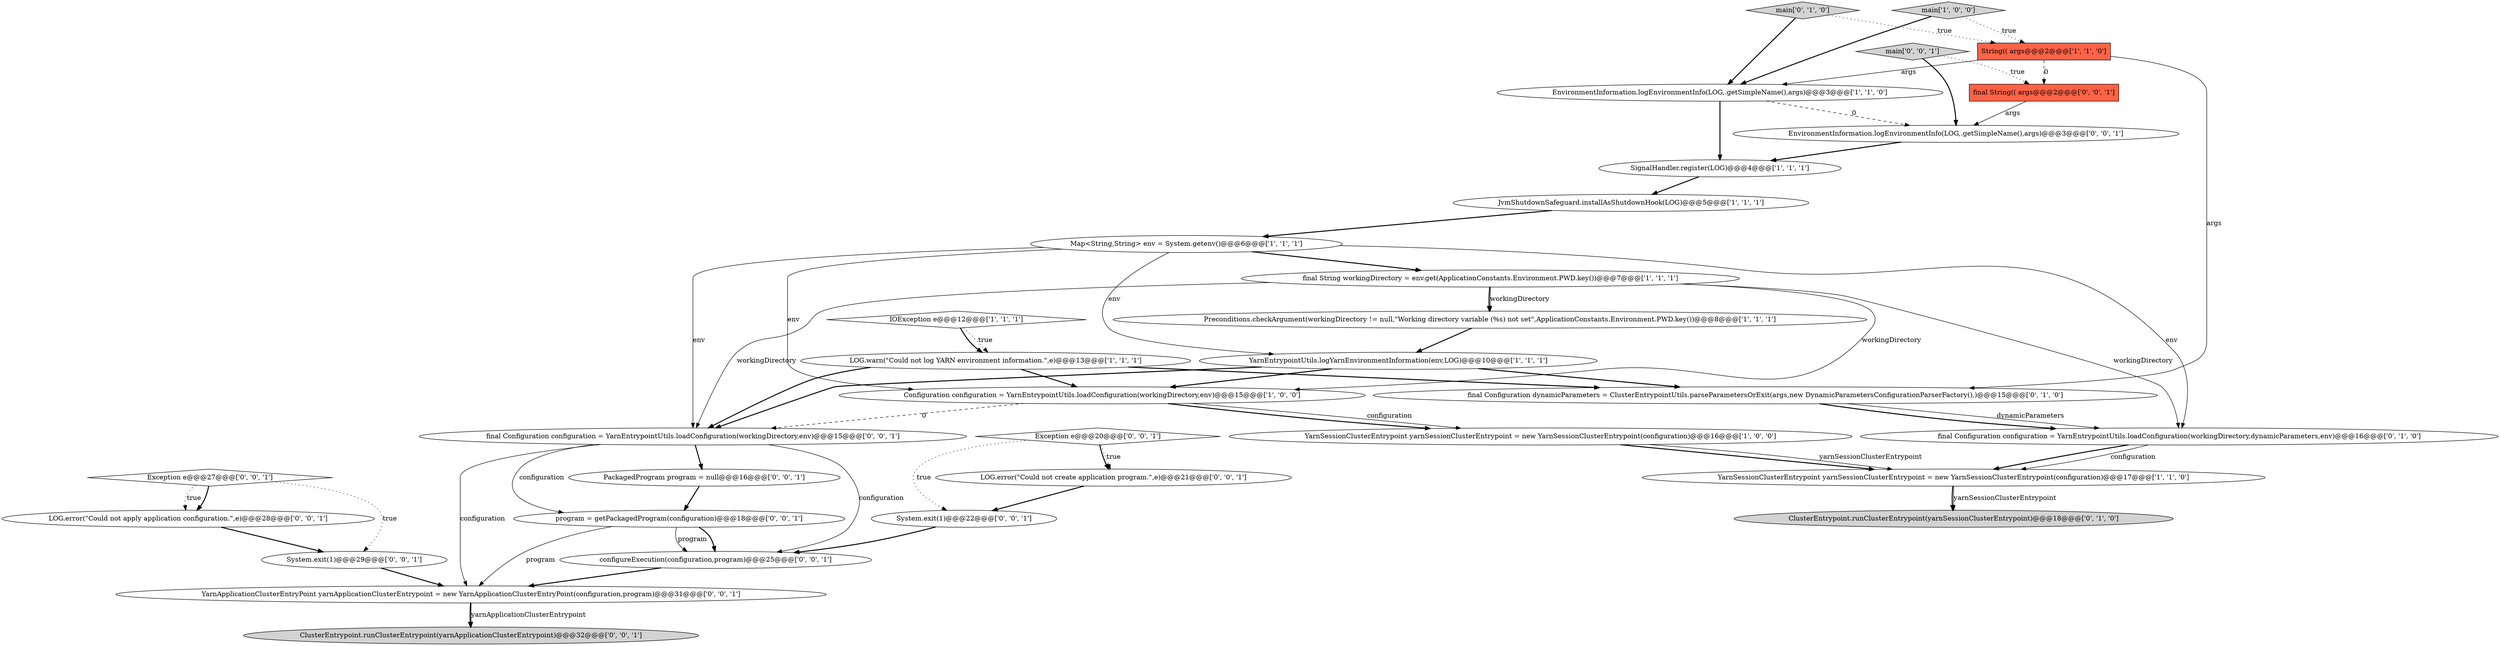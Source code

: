 digraph {
2 [style = filled, label = "SignalHandler.register(LOG)@@@4@@@['1', '1', '1']", fillcolor = white, shape = ellipse image = "AAA0AAABBB1BBB"];
20 [style = filled, label = "System.exit(1)@@@29@@@['0', '0', '1']", fillcolor = white, shape = ellipse image = "AAA0AAABBB3BBB"];
8 [style = filled, label = "Map<String,String> env = System.getenv()@@@6@@@['1', '1', '1']", fillcolor = white, shape = ellipse image = "AAA0AAABBB1BBB"];
32 [style = filled, label = "LOG.error(\"Could not create application program.\",e)@@@21@@@['0', '0', '1']", fillcolor = white, shape = ellipse image = "AAA0AAABBB3BBB"];
18 [style = filled, label = "ClusterEntrypoint.runClusterEntrypoint(yarnApplicationClusterEntrypoint)@@@32@@@['0', '0', '1']", fillcolor = lightgray, shape = ellipse image = "AAA0AAABBB3BBB"];
15 [style = filled, label = "main['0', '1', '0']", fillcolor = lightgray, shape = diamond image = "AAA0AAABBB2BBB"];
19 [style = filled, label = "program = getPackagedProgram(configuration)@@@18@@@['0', '0', '1']", fillcolor = white, shape = ellipse image = "AAA0AAABBB3BBB"];
4 [style = filled, label = "YarnSessionClusterEntrypoint yarnSessionClusterEntrypoint = new YarnSessionClusterEntrypoint(configuration)@@@16@@@['1', '0', '0']", fillcolor = white, shape = ellipse image = "AAA0AAABBB1BBB"];
27 [style = filled, label = "configureExecution(configuration,program)@@@25@@@['0', '0', '1']", fillcolor = white, shape = ellipse image = "AAA0AAABBB3BBB"];
11 [style = filled, label = "String(( args@@@2@@@['1', '1', '0']", fillcolor = tomato, shape = box image = "AAA0AAABBB1BBB"];
22 [style = filled, label = "final Configuration configuration = YarnEntrypointUtils.loadConfiguration(workingDirectory,env)@@@15@@@['0', '0', '1']", fillcolor = white, shape = ellipse image = "AAA0AAABBB3BBB"];
14 [style = filled, label = "ClusterEntrypoint.runClusterEntrypoint(yarnSessionClusterEntrypoint)@@@18@@@['0', '1', '0']", fillcolor = lightgray, shape = ellipse image = "AAA0AAABBB2BBB"];
1 [style = filled, label = "Configuration configuration = YarnEntrypointUtils.loadConfiguration(workingDirectory,env)@@@15@@@['1', '0', '0']", fillcolor = white, shape = ellipse image = "AAA0AAABBB1BBB"];
6 [style = filled, label = "YarnSessionClusterEntrypoint yarnSessionClusterEntrypoint = new YarnSessionClusterEntrypoint(configuration)@@@17@@@['1', '1', '0']", fillcolor = white, shape = ellipse image = "AAA0AAABBB1BBB"];
26 [style = filled, label = "System.exit(1)@@@22@@@['0', '0', '1']", fillcolor = white, shape = ellipse image = "AAA0AAABBB3BBB"];
5 [style = filled, label = "YarnEntrypointUtils.logYarnEnvironmentInformation(env,LOG)@@@10@@@['1', '1', '1']", fillcolor = white, shape = ellipse image = "AAA0AAABBB1BBB"];
0 [style = filled, label = "Preconditions.checkArgument(workingDirectory != null,\"Working directory variable (%s) not set\",ApplicationConstants.Environment.PWD.key())@@@8@@@['1', '1', '1']", fillcolor = white, shape = ellipse image = "AAA0AAABBB1BBB"];
30 [style = filled, label = "Exception e@@@20@@@['0', '0', '1']", fillcolor = white, shape = diamond image = "AAA0AAABBB3BBB"];
17 [style = filled, label = "final Configuration dynamicParameters = ClusterEntrypointUtils.parseParametersOrExit(args,new DynamicParametersConfigurationParserFactory(),)@@@15@@@['0', '1', '0']", fillcolor = white, shape = ellipse image = "AAA0AAABBB2BBB"];
29 [style = filled, label = "EnvironmentInformation.logEnvironmentInfo(LOG,.getSimpleName(),args)@@@3@@@['0', '0', '1']", fillcolor = white, shape = ellipse image = "AAA0AAABBB3BBB"];
7 [style = filled, label = "EnvironmentInformation.logEnvironmentInfo(LOG,.getSimpleName(),args)@@@3@@@['1', '1', '0']", fillcolor = white, shape = ellipse image = "AAA0AAABBB1BBB"];
23 [style = filled, label = "final String(( args@@@2@@@['0', '0', '1']", fillcolor = tomato, shape = box image = "AAA0AAABBB3BBB"];
10 [style = filled, label = "IOException e@@@12@@@['1', '1', '1']", fillcolor = white, shape = diamond image = "AAA0AAABBB1BBB"];
16 [style = filled, label = "final Configuration configuration = YarnEntrypointUtils.loadConfiguration(workingDirectory,dynamicParameters,env)@@@16@@@['0', '1', '0']", fillcolor = white, shape = ellipse image = "AAA1AAABBB2BBB"];
24 [style = filled, label = "PackagedProgram program = null@@@16@@@['0', '0', '1']", fillcolor = white, shape = ellipse image = "AAA0AAABBB3BBB"];
31 [style = filled, label = "YarnApplicationClusterEntryPoint yarnApplicationClusterEntrypoint = new YarnApplicationClusterEntryPoint(configuration,program)@@@31@@@['0', '0', '1']", fillcolor = white, shape = ellipse image = "AAA0AAABBB3BBB"];
9 [style = filled, label = "JvmShutdownSafeguard.installAsShutdownHook(LOG)@@@5@@@['1', '1', '1']", fillcolor = white, shape = ellipse image = "AAA0AAABBB1BBB"];
21 [style = filled, label = "LOG.error(\"Could not apply application configuration.\",e)@@@28@@@['0', '0', '1']", fillcolor = white, shape = ellipse image = "AAA0AAABBB3BBB"];
13 [style = filled, label = "main['1', '0', '0']", fillcolor = lightgray, shape = diamond image = "AAA0AAABBB1BBB"];
3 [style = filled, label = "LOG.warn(\"Could not log YARN environment information.\",e)@@@13@@@['1', '1', '1']", fillcolor = white, shape = ellipse image = "AAA0AAABBB1BBB"];
28 [style = filled, label = "Exception e@@@27@@@['0', '0', '1']", fillcolor = white, shape = diamond image = "AAA0AAABBB3BBB"];
12 [style = filled, label = "final String workingDirectory = env.get(ApplicationConstants.Environment.PWD.key())@@@7@@@['1', '1', '1']", fillcolor = white, shape = ellipse image = "AAA0AAABBB1BBB"];
25 [style = filled, label = "main['0', '0', '1']", fillcolor = lightgray, shape = diamond image = "AAA0AAABBB3BBB"];
28->21 [style = bold, label=""];
12->0 [style = bold, label=""];
19->31 [style = solid, label="program"];
4->6 [style = bold, label=""];
25->29 [style = bold, label=""];
7->29 [style = dashed, label="0"];
13->7 [style = bold, label=""];
16->6 [style = solid, label="configuration"];
10->3 [style = dotted, label="true"];
8->12 [style = bold, label=""];
12->22 [style = solid, label="workingDirectory"];
22->24 [style = bold, label=""];
20->31 [style = bold, label=""];
22->27 [style = solid, label="configuration"];
29->2 [style = bold, label=""];
1->22 [style = dashed, label="0"];
5->1 [style = bold, label=""];
17->16 [style = solid, label="dynamicParameters"];
8->16 [style = solid, label="env"];
13->11 [style = dotted, label="true"];
15->11 [style = dotted, label="true"];
31->18 [style = bold, label=""];
15->7 [style = bold, label=""];
26->27 [style = bold, label=""];
11->23 [style = dashed, label="0"];
4->6 [style = solid, label="yarnSessionClusterEntrypoint"];
10->3 [style = bold, label=""];
3->1 [style = bold, label=""];
30->32 [style = dotted, label="true"];
19->27 [style = bold, label=""];
5->17 [style = bold, label=""];
32->26 [style = bold, label=""];
8->22 [style = solid, label="env"];
23->29 [style = solid, label="args"];
2->9 [style = bold, label=""];
3->17 [style = bold, label=""];
28->20 [style = dotted, label="true"];
6->14 [style = bold, label=""];
21->20 [style = bold, label=""];
31->18 [style = solid, label="yarnApplicationClusterEntrypoint"];
30->32 [style = bold, label=""];
22->31 [style = solid, label="configuration"];
6->14 [style = solid, label="yarnSessionClusterEntrypoint"];
30->26 [style = dotted, label="true"];
16->6 [style = bold, label=""];
1->4 [style = bold, label=""];
12->0 [style = solid, label="workingDirectory"];
5->22 [style = bold, label=""];
11->7 [style = solid, label="args"];
8->1 [style = solid, label="env"];
3->22 [style = bold, label=""];
11->17 [style = solid, label="args"];
24->19 [style = bold, label=""];
9->8 [style = bold, label=""];
0->5 [style = bold, label=""];
8->5 [style = solid, label="env"];
1->4 [style = solid, label="configuration"];
12->1 [style = solid, label="workingDirectory"];
19->27 [style = solid, label="program"];
17->16 [style = bold, label=""];
28->21 [style = dotted, label="true"];
25->23 [style = dotted, label="true"];
12->16 [style = solid, label="workingDirectory"];
27->31 [style = bold, label=""];
22->19 [style = solid, label="configuration"];
7->2 [style = bold, label=""];
}
